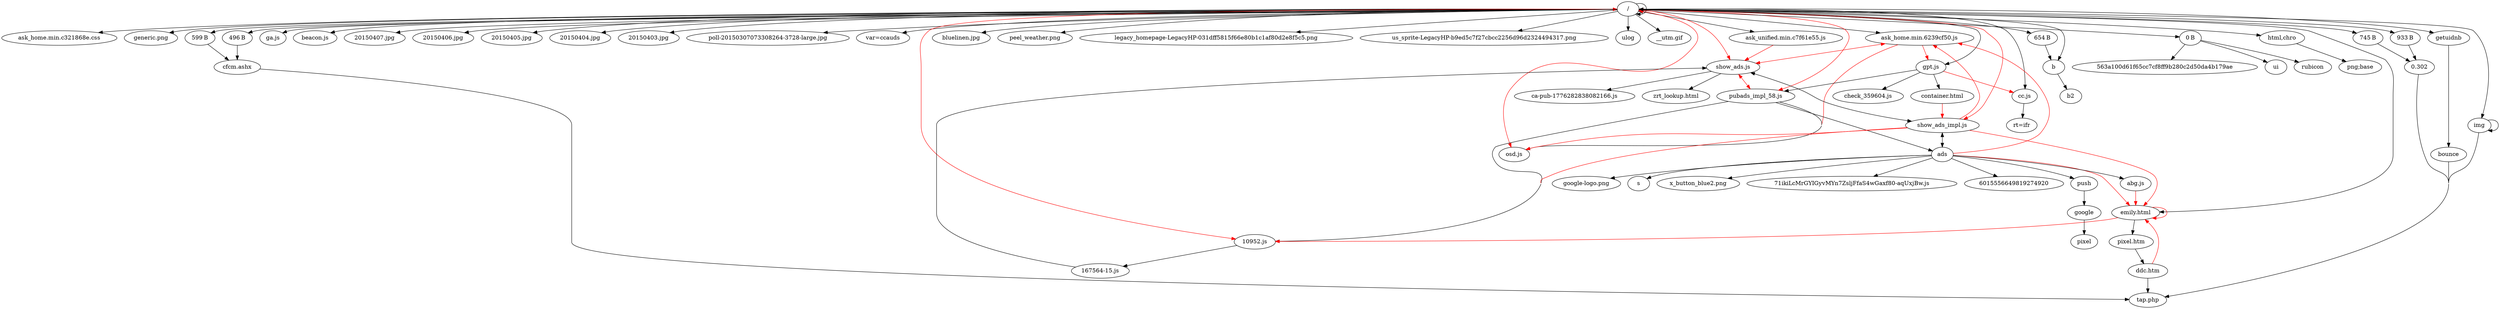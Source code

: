 strict digraph G {
ratio=compress;
concentrate=true;
"/" -> "/";
"/" -> "ask_home.min.c321868e.css";
"/" -> "generic.png";
"/" -> "ask_home.min.6239cf50.js";
"/" -> "ask_unified.min.c7f61e55.js";
"/" -> "ga.js";
"/" -> "beacon.js";
"/" -> "20150407.jpg";
"/" -> "20150406.jpg";
"/" -> "20150405.jpg";
"/" -> "20150404.jpg";
"/" -> "20150403.jpg";
"/" -> "poll-20150307073308264-3728-large.jpg";
"/" -> "var=ccauds";
"/" -> "gpt.js";
"/" -> "bluelinen.jpg";
"/" -> "peel_weather.png";
"/" -> "legacy_homepage-LegacyHP-031dff5815f66e80b1c1af80d2e8f5c5.png";
"/" -> "us_sprite-LegacyHP-b9ed5c7f27cbcc2256d96d2324494317.png";
"/" -> "ulog";
"/" -> "__utm.gif";
"/" -> "cc.js";
"gpt.js" -> "pubads_impl_58.js";
"gpt.js" -> "container.html";
"gpt.js" -> "check_359604.js";
"pubads_impl_58.js" -> "ads";
"pubads_impl_58.js" -> "10952.js";
"pubads_impl_58.js" -> "osd.js";
"10952.js" -> "167564-15.js";
"167564-15.js" -> "show_ads.js";
"show_ads.js" -> "ca-pub-1776282838082166.js";
"show_ads.js" -> "show_ads_impl.js";
"show_ads.js" -> "zrt_lookup.html";
"/" -> "emily.html";
"654 B" -> "b";
"show_ads_impl.js" -> "ads";
"b" -> "b2";
"emily.html" -> "pixel.htm";
"ads" -> "6015556649819274920";
"ads" -> "abg.js";
"ads" -> "google-logo.png";
"pixel.htm" -> "ddc.htm";
"ads" -> "s";
"ads" -> "push";
"ads" -> "x_button_blue2.png";
"ddc.htm" -> "tap.php";
"push" -> "google";
"0 B" -> "ui";
"google" -> "pixel";
"html,chro" -> "png;base";
"cc.js" -> "rt=ifr";
"0 B" -> "rubicon";
"496 B" -> "cfcm.ashx";
"/" -> "/";
"745 B" -> "0.302";
"/" -> "getuidnb";
"/" -> "img";
"/" -> "getuidnb";
"ads" -> "71ikiLcMrGYIGyvMYn7ZsljFfaS4wGaxf80-aqUxjBw.js";
"/" -> "b";
"getuidnb" -> "bounce";
"img" -> "img";
"599 B" -> "cfcm.ashx";
"0 B" -> "563a100d61f65cc7cf8ff9b280c2d50da4b179ae";
"933 B" -> "0.302";
"getuidnb" -> "bounce";
"bounce" -> "tap.php";
"cfcm.ashx" -> "tap.php";
"0.302" -> "tap.php";
"bounce" -> "tap.php";
"img" -> "tap.php";
"/" -> "933 B";
"/" -> "0 B";
"/" -> "496 B";
"/" -> "745 B";
"/" -> "html,chro";
"/" -> "599 B";
"/" -> "654 B";
"container.html" -> "show_ads_impl.js"[color=red];
"show_ads_impl.js" -> "/"[color=red];
"show_ads_impl.js" -> "osd.js"[color=red];
"osd.js" -> "/"[color=red];
"ask_home.min.6239cf50.js" -> "/"[color=red];
"ask_home.min.6239cf50.js" -> "gpt.js"[color=red];
"gpt.js" -> "cc.js"[color=red];
"/" -> "pubads_impl_58.js"[color=red];
"pubads_impl_58.js" -> "/"[color=red];
"gpt.js" -> "/"[color=red];
"/" -> "osd.js"[color=red];
"/" -> "show_ads.js"[color=red];
"ask_home.min.6239cf50.js" -> "show_ads.js"[color=red];
"show_ads.js" -> "/"[color=red];
"show_ads.js" -> "ask_home.min.6239cf50.js"[color=red];
"/" -> "show_ads_impl.js"[color=red];
"ask_home.min.6239cf50.js" -> "osd.js"[color=red];
"ads" -> "show_ads_impl.js"[color=red];
"show_ads_impl.js" -> "osd.js"[color=red];
"show_ads_impl.js" -> "emily.html"[color=red];
"ddc.htm" -> "emily.html"[color=red];
"ads" -> "emily.html"[color=red];
"abg.js" -> "emily.html"[color=red];
"emily.html" -> "emily.html"[color=red];
"ads" -> "ask_home.min.6239cf50.js"[color=red];
"show_ads_impl.js" -> "ask_home.min.6239cf50.js"[color=red];
"ask_home.min.6239cf50.js" -> "/"[color=red];
"ask_unified.min.c7f61e55.js" -> "/"[color=red];
"ga.js" -> "/"[color=red];
"emily.html" -> "/"[color=red];
"cc.js" -> "/"[color=red];
"/" -> "pubads_impl_58.js"[color=red];
"pubads_impl_58.js" -> "/"[color=red];
"gpt.js" -> "/"[color=red];
"/" -> "osd.js"[color=red];
"osd.js" -> "/"[color=red];
"emily.html" -> "10952.js"[color=red];
"show_ads_impl.js" -> "10952.js"[color=red];
"/" -> "10952.js"[color=red];
"10952.js" -> "/"[color=red];
"pubads_impl_58.js" -> "show_ads.js"[color=red];
"show_ads_impl.js" -> "show_ads.js"[color=red];
"ask_unified.min.c7f61e55.js" -> "show_ads.js"[color=red];
"show_ads.js" -> "/"[color=red];
"show_ads.js" -> "pubads_impl_58.js"[color=red];
"/" -> "show_ads.js"[color=red];
}
